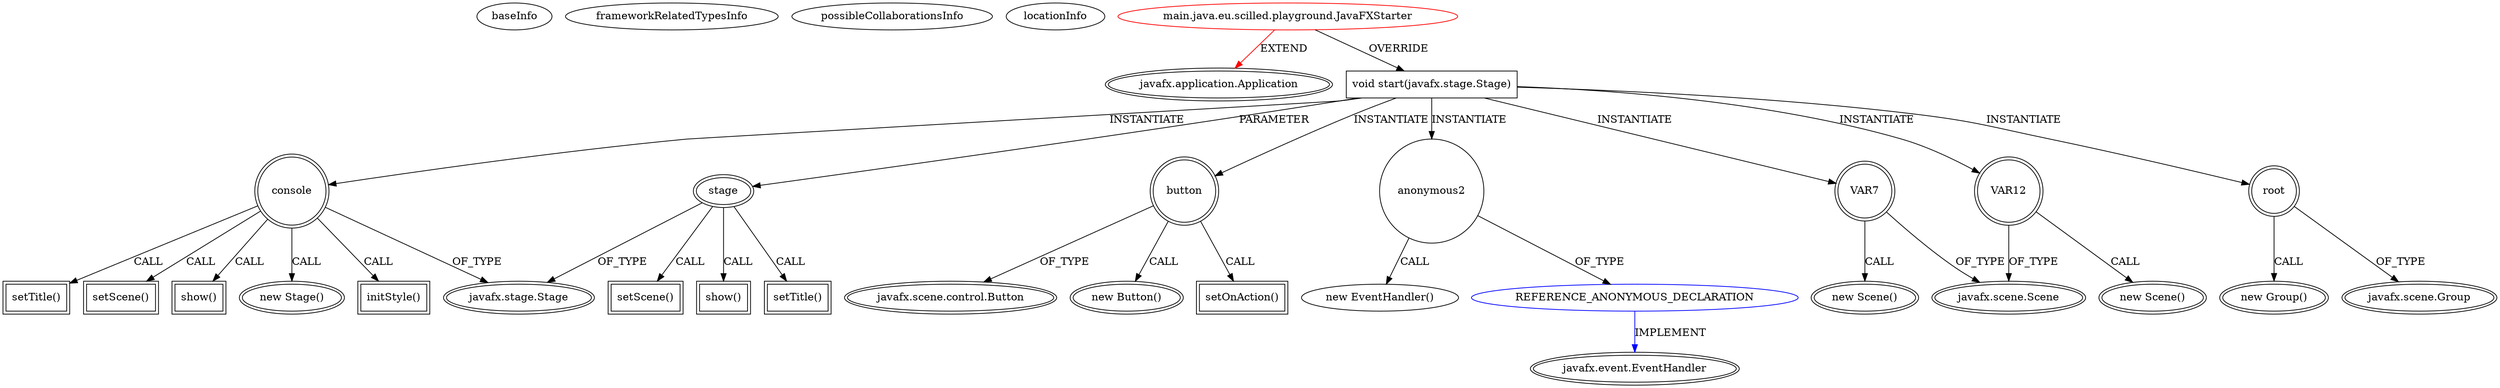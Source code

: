digraph {
baseInfo[graphId=895,category="extension_graph",isAnonymous=false,possibleRelation=true]
frameworkRelatedTypesInfo[0="javafx.application.Application"]
possibleCollaborationsInfo[0="895~OVERRIDING_METHOD_DECLARATION-INSTANTIATION-~javafx.application.Application ~javafx.event.EventHandler ~false~true"]
locationInfo[projectName="Mareck-playground",filePath="/Mareck-playground/playground-master/javafx2/src/main/java/eu/scilled/playground/JavaFXStarter.java",contextSignature="JavaFXStarter",graphId="895"]
0[label="main.java.eu.scilled.playground.JavaFXStarter",vertexType="ROOT_CLIENT_CLASS_DECLARATION",isFrameworkType=false,color=red]
1[label="javafx.application.Application",vertexType="FRAMEWORK_CLASS_TYPE",isFrameworkType=true,peripheries=2]
2[label="void start(javafx.stage.Stage)",vertexType="OVERRIDING_METHOD_DECLARATION",isFrameworkType=false,shape=box]
3[label="stage",vertexType="PARAMETER_DECLARATION",isFrameworkType=true,peripheries=2]
4[label="javafx.stage.Stage",vertexType="FRAMEWORK_CLASS_TYPE",isFrameworkType=true,peripheries=2]
6[label="button",vertexType="VARIABLE_EXPRESION",isFrameworkType=true,peripheries=2,shape=circle]
7[label="javafx.scene.control.Button",vertexType="FRAMEWORK_CLASS_TYPE",isFrameworkType=true,peripheries=2]
5[label="new Button()",vertexType="CONSTRUCTOR_CALL",isFrameworkType=true,peripheries=2]
9[label="setOnAction()",vertexType="INSIDE_CALL",isFrameworkType=true,peripheries=2,shape=box]
11[label="anonymous2",vertexType="VARIABLE_EXPRESION",isFrameworkType=false,shape=circle]
12[label="REFERENCE_ANONYMOUS_DECLARATION",vertexType="REFERENCE_ANONYMOUS_DECLARATION",isFrameworkType=false,color=blue]
13[label="javafx.event.EventHandler",vertexType="FRAMEWORK_INTERFACE_TYPE",isFrameworkType=true,peripheries=2]
10[label="new EventHandler()",vertexType="CONSTRUCTOR_CALL",isFrameworkType=false]
15[label="console",vertexType="VARIABLE_EXPRESION",isFrameworkType=true,peripheries=2,shape=circle]
14[label="new Stage()",vertexType="CONSTRUCTOR_CALL",isFrameworkType=true,peripheries=2]
18[label="initStyle()",vertexType="INSIDE_CALL",isFrameworkType=true,peripheries=2,shape=box]
20[label="setTitle()",vertexType="INSIDE_CALL",isFrameworkType=true,peripheries=2,shape=box]
22[label="setScene()",vertexType="INSIDE_CALL",isFrameworkType=true,peripheries=2,shape=box]
24[label="VAR7",vertexType="VARIABLE_EXPRESION",isFrameworkType=true,peripheries=2,shape=circle]
25[label="javafx.scene.Scene",vertexType="FRAMEWORK_CLASS_TYPE",isFrameworkType=true,peripheries=2]
23[label="new Scene()",vertexType="CONSTRUCTOR_CALL",isFrameworkType=true,peripheries=2]
27[label="show()",vertexType="INSIDE_CALL",isFrameworkType=true,peripheries=2,shape=box]
29[label="root",vertexType="VARIABLE_EXPRESION",isFrameworkType=true,peripheries=2,shape=circle]
30[label="javafx.scene.Group",vertexType="FRAMEWORK_CLASS_TYPE",isFrameworkType=true,peripheries=2]
28[label="new Group()",vertexType="CONSTRUCTOR_CALL",isFrameworkType=true,peripheries=2]
32[label="setTitle()",vertexType="INSIDE_CALL",isFrameworkType=true,peripheries=2,shape=box]
34[label="setScene()",vertexType="INSIDE_CALL",isFrameworkType=true,peripheries=2,shape=box]
36[label="VAR12",vertexType="VARIABLE_EXPRESION",isFrameworkType=true,peripheries=2,shape=circle]
35[label="new Scene()",vertexType="CONSTRUCTOR_CALL",isFrameworkType=true,peripheries=2]
39[label="show()",vertexType="INSIDE_CALL",isFrameworkType=true,peripheries=2,shape=box]
0->1[label="EXTEND",color=red]
0->2[label="OVERRIDE"]
3->4[label="OF_TYPE"]
2->3[label="PARAMETER"]
2->6[label="INSTANTIATE"]
6->7[label="OF_TYPE"]
6->5[label="CALL"]
6->9[label="CALL"]
2->11[label="INSTANTIATE"]
12->13[label="IMPLEMENT",color=blue]
11->12[label="OF_TYPE"]
11->10[label="CALL"]
2->15[label="INSTANTIATE"]
15->4[label="OF_TYPE"]
15->14[label="CALL"]
15->18[label="CALL"]
15->20[label="CALL"]
15->22[label="CALL"]
2->24[label="INSTANTIATE"]
24->25[label="OF_TYPE"]
24->23[label="CALL"]
15->27[label="CALL"]
2->29[label="INSTANTIATE"]
29->30[label="OF_TYPE"]
29->28[label="CALL"]
3->32[label="CALL"]
3->34[label="CALL"]
2->36[label="INSTANTIATE"]
36->25[label="OF_TYPE"]
36->35[label="CALL"]
3->39[label="CALL"]
}
